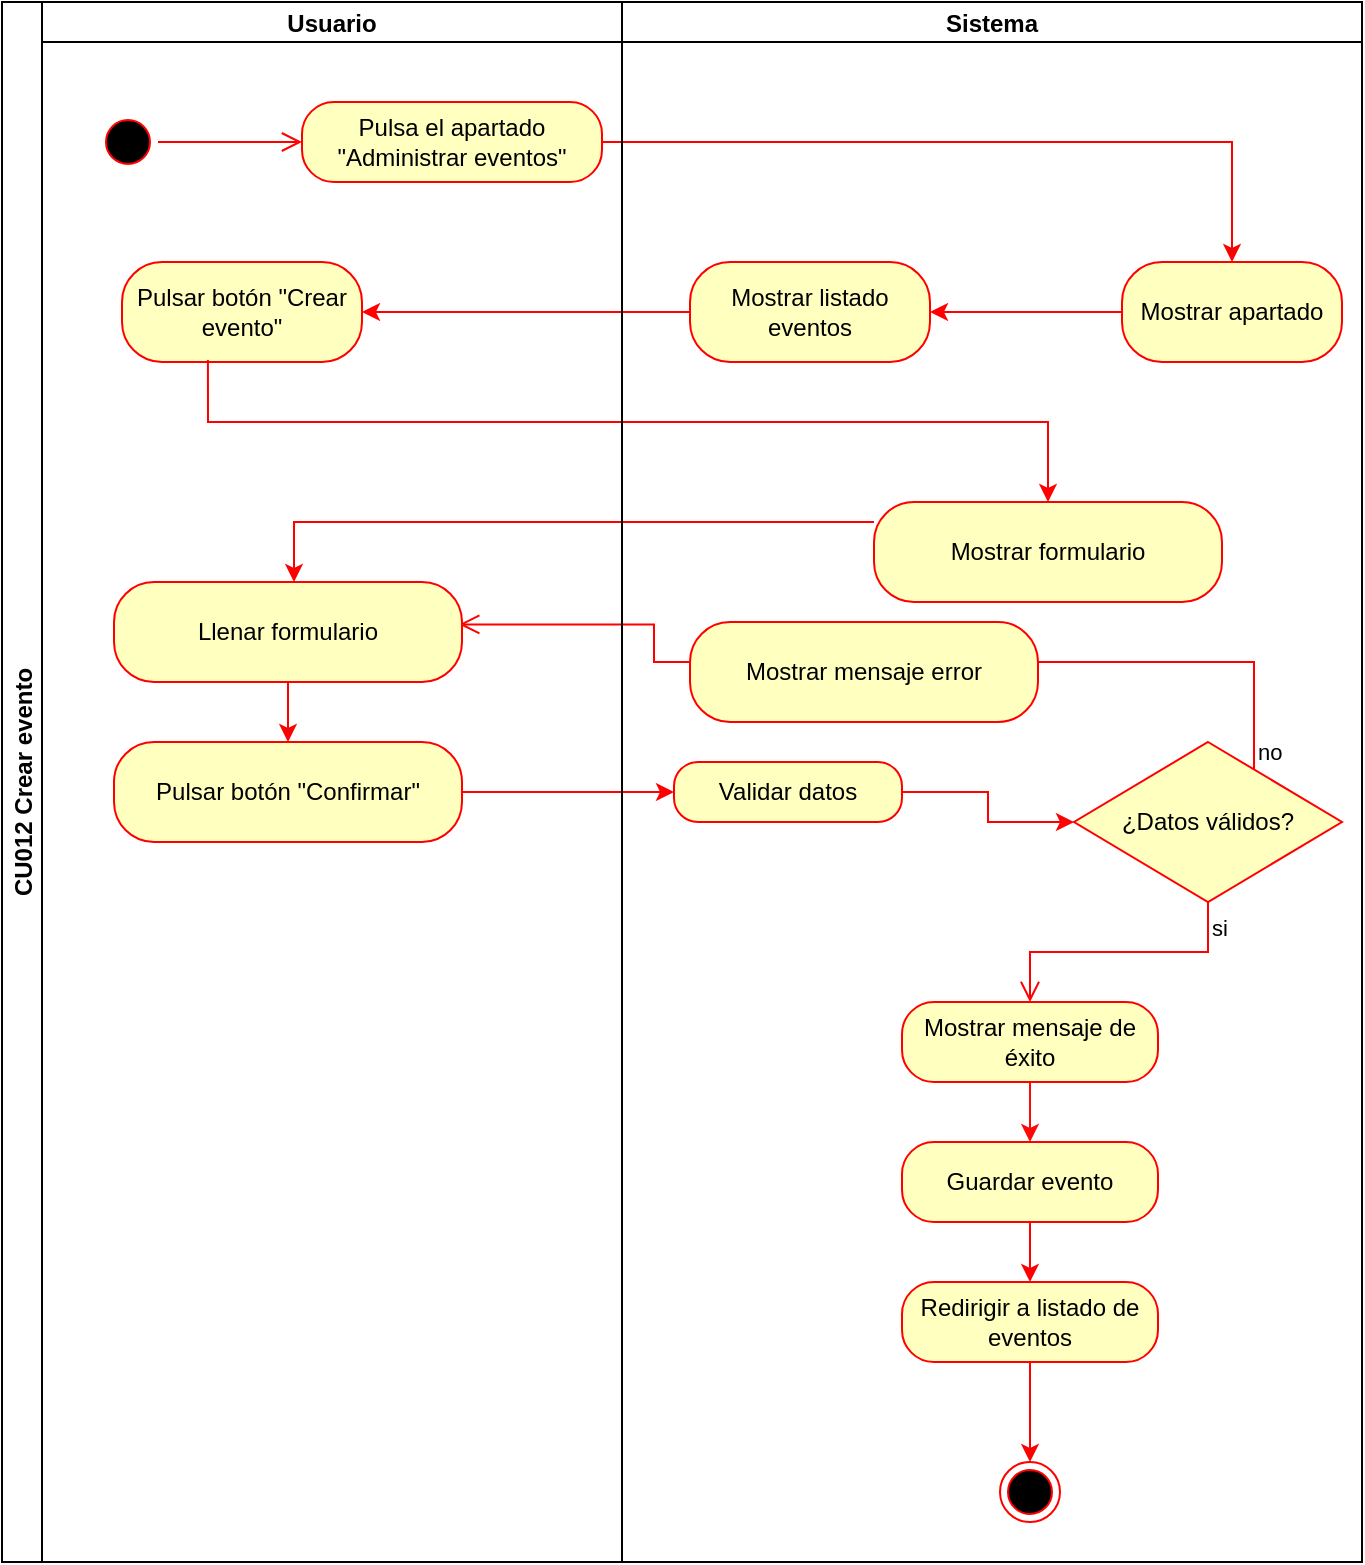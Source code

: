 <mxfile version="27.1.6">
  <diagram name="Página-1" id="cxPWyqA24JBwAGh7WBXs">
    <mxGraphModel grid="1" page="1" gridSize="10" guides="1" tooltips="1" connect="1" arrows="1" fold="1" pageScale="1" pageWidth="827" pageHeight="1169" math="0" shadow="0">
      <root>
        <mxCell id="0" />
        <mxCell id="1" parent="0" />
        <mxCell id="SY-MzMTitLkkKKeFqSy7-1" value="CU012 Crear evento" style="swimlane;childLayout=stackLayout;resizeParent=1;resizeParentMax=0;startSize=20;horizontal=0;horizontalStack=1;" vertex="1" parent="1">
          <mxGeometry x="74" y="100" width="680" height="780" as="geometry">
            <mxRectangle x="200" y="80" width="40" height="50" as="alternateBounds" />
          </mxGeometry>
        </mxCell>
        <mxCell id="SY-MzMTitLkkKKeFqSy7-29" value="no" style="edgeStyle=orthogonalEdgeStyle;html=1;align=left;verticalAlign=bottom;endArrow=open;endSize=8;strokeColor=#ff0000;rounded=0;entryX=0.992;entryY=0.424;entryDx=0;entryDy=0;entryPerimeter=0;" edge="1" parent="SY-MzMTitLkkKKeFqSy7-1" source="SY-MzMTitLkkKKeFqSy7-28" target="SY-MzMTitLkkKKeFqSy7-21">
          <mxGeometry x="-1" relative="1" as="geometry">
            <mxPoint x="296" y="320" as="targetPoint" />
            <mxPoint x="586" y="380" as="sourcePoint" />
            <Array as="points">
              <mxPoint x="626" y="330" />
              <mxPoint x="326" y="330" />
              <mxPoint x="326" y="311" />
            </Array>
          </mxGeometry>
        </mxCell>
        <mxCell id="SY-MzMTitLkkKKeFqSy7-2" value="Usuario" style="swimlane;startSize=20;" vertex="1" parent="SY-MzMTitLkkKKeFqSy7-1">
          <mxGeometry x="20" width="290" height="780" as="geometry" />
        </mxCell>
        <mxCell id="SY-MzMTitLkkKKeFqSy7-3" value="" style="ellipse;html=1;shape=startState;fillColor=#000000;strokeColor=#ff0000;fillStyle=auto;" vertex="1" parent="SY-MzMTitLkkKKeFqSy7-2">
          <mxGeometry x="28" y="55" width="30" height="30" as="geometry" />
        </mxCell>
        <mxCell id="SY-MzMTitLkkKKeFqSy7-4" value="Pulsa el apartado &quot;Administrar eventos&quot;" style="rounded=1;whiteSpace=wrap;html=1;arcSize=40;fontColor=#000000;fillColor=#ffffc0;strokeColor=#ff0000;" vertex="1" parent="SY-MzMTitLkkKKeFqSy7-2">
          <mxGeometry x="130" y="50" width="150" height="40" as="geometry" />
        </mxCell>
        <mxCell id="SY-MzMTitLkkKKeFqSy7-5" value="" style="edgeStyle=orthogonalEdgeStyle;html=1;verticalAlign=bottom;endArrow=open;endSize=8;strokeColor=#ff0000;rounded=0;exitX=1;exitY=0.5;exitDx=0;exitDy=0;" edge="1" parent="SY-MzMTitLkkKKeFqSy7-2" source="SY-MzMTitLkkKKeFqSy7-3">
          <mxGeometry relative="1" as="geometry">
            <mxPoint x="130" y="70" as="targetPoint" />
            <mxPoint x="82" y="75" as="sourcePoint" />
            <Array as="points">
              <mxPoint x="130" y="70" />
            </Array>
          </mxGeometry>
        </mxCell>
        <mxCell id="SY-MzMTitLkkKKeFqSy7-6" value="Pulsar botón &quot;Crear evento&quot;" style="rounded=1;whiteSpace=wrap;html=1;arcSize=40;fontColor=#000000;fillColor=#ffffc0;strokeColor=#ff0000;" vertex="1" parent="SY-MzMTitLkkKKeFqSy7-2">
          <mxGeometry x="40" y="130" width="120" height="50" as="geometry" />
        </mxCell>
        <mxCell id="SY-MzMTitLkkKKeFqSy7-25" style="edgeStyle=orthogonalEdgeStyle;rounded=0;orthogonalLoop=1;jettySize=auto;html=1;entryX=0.5;entryY=0;entryDx=0;entryDy=0;strokeColor=light-dark(#ff0000, #ededed);" edge="1" parent="SY-MzMTitLkkKKeFqSy7-2" source="SY-MzMTitLkkKKeFqSy7-21" target="SY-MzMTitLkkKKeFqSy7-24">
          <mxGeometry relative="1" as="geometry" />
        </mxCell>
        <mxCell id="SY-MzMTitLkkKKeFqSy7-21" value="Llenar formulario" style="rounded=1;whiteSpace=wrap;html=1;arcSize=40;fontColor=#000000;fillColor=#ffffc0;strokeColor=#ff0000;" vertex="1" parent="SY-MzMTitLkkKKeFqSy7-2">
          <mxGeometry x="36" y="290" width="174" height="50" as="geometry" />
        </mxCell>
        <mxCell id="SY-MzMTitLkkKKeFqSy7-24" value="Pulsar botón &quot;Confirmar&quot;" style="rounded=1;whiteSpace=wrap;html=1;arcSize=40;fontColor=#000000;fillColor=#ffffc0;strokeColor=#ff0000;" vertex="1" parent="SY-MzMTitLkkKKeFqSy7-2">
          <mxGeometry x="36" y="370" width="174" height="50" as="geometry" />
        </mxCell>
        <mxCell id="SY-MzMTitLkkKKeFqSy7-7" style="edgeStyle=orthogonalEdgeStyle;rounded=0;orthogonalLoop=1;jettySize=auto;html=1;exitX=0;exitY=0.5;exitDx=0;exitDy=0;entryX=1;entryY=0.5;entryDx=0;entryDy=0;strokeColor=light-dark(#ff0000, #ededed);" edge="1" parent="SY-MzMTitLkkKKeFqSy7-1" source="SY-MzMTitLkkKKeFqSy7-14" target="SY-MzMTitLkkKKeFqSy7-6">
          <mxGeometry relative="1" as="geometry" />
        </mxCell>
        <mxCell id="SY-MzMTitLkkKKeFqSy7-8" style="edgeStyle=orthogonalEdgeStyle;rounded=0;orthogonalLoop=1;jettySize=auto;html=1;exitX=0.358;exitY=0.98;exitDx=0;exitDy=0;strokeColor=light-dark(#ff0000, #ededed);exitPerimeter=0;" edge="1" parent="SY-MzMTitLkkKKeFqSy7-1" source="SY-MzMTitLkkKKeFqSy7-6" target="SY-MzMTitLkkKKeFqSy7-16">
          <mxGeometry relative="1" as="geometry">
            <Array as="points">
              <mxPoint x="103" y="210" />
            </Array>
          </mxGeometry>
        </mxCell>
        <mxCell id="SY-MzMTitLkkKKeFqSy7-17" style="edgeStyle=orthogonalEdgeStyle;rounded=0;orthogonalLoop=1;jettySize=auto;html=1;exitX=1;exitY=0.5;exitDx=0;exitDy=0;entryX=0.5;entryY=0;entryDx=0;entryDy=0;strokeColor=light-dark(#ff0000, #ededed);" edge="1" parent="SY-MzMTitLkkKKeFqSy7-1" source="SY-MzMTitLkkKKeFqSy7-4" target="SY-MzMTitLkkKKeFqSy7-11">
          <mxGeometry relative="1" as="geometry" />
        </mxCell>
        <mxCell id="SY-MzMTitLkkKKeFqSy7-20" style="edgeStyle=orthogonalEdgeStyle;rounded=0;orthogonalLoop=1;jettySize=auto;html=1;strokeColor=light-dark(#ff0000, #ededed);" edge="1" parent="SY-MzMTitLkkKKeFqSy7-1" source="SY-MzMTitLkkKKeFqSy7-16" target="SY-MzMTitLkkKKeFqSy7-21">
          <mxGeometry relative="1" as="geometry">
            <mxPoint x="106" y="290" as="targetPoint" />
            <Array as="points">
              <mxPoint x="146" y="260" />
            </Array>
          </mxGeometry>
        </mxCell>
        <mxCell id="SY-MzMTitLkkKKeFqSy7-26" style="edgeStyle=orthogonalEdgeStyle;rounded=0;orthogonalLoop=1;jettySize=auto;html=1;exitX=1;exitY=0.5;exitDx=0;exitDy=0;strokeColor=light-dark(#ff0000, #ededed);" edge="1" parent="SY-MzMTitLkkKKeFqSy7-1" source="SY-MzMTitLkkKKeFqSy7-24">
          <mxGeometry relative="1" as="geometry">
            <mxPoint x="336" y="395" as="targetPoint" />
          </mxGeometry>
        </mxCell>
        <mxCell id="SY-MzMTitLkkKKeFqSy7-9" value="Sistema" style="swimlane;startSize=20;" vertex="1" parent="SY-MzMTitLkkKKeFqSy7-1">
          <mxGeometry x="310" width="370" height="780" as="geometry">
            <mxRectangle x="310" width="40" height="720" as="alternateBounds" />
          </mxGeometry>
        </mxCell>
        <mxCell id="SY-MzMTitLkkKKeFqSy7-10" style="edgeStyle=orthogonalEdgeStyle;rounded=0;orthogonalLoop=1;jettySize=auto;html=1;exitX=0;exitY=0.5;exitDx=0;exitDy=0;entryX=1;entryY=0.5;entryDx=0;entryDy=0;strokeColor=light-dark(#ff0000, #ededed);" edge="1" parent="SY-MzMTitLkkKKeFqSy7-9" source="SY-MzMTitLkkKKeFqSy7-11" target="SY-MzMTitLkkKKeFqSy7-14">
          <mxGeometry relative="1" as="geometry" />
        </mxCell>
        <mxCell id="SY-MzMTitLkkKKeFqSy7-11" value="Mostrar apartado" style="rounded=1;whiteSpace=wrap;html=1;arcSize=40;fontColor=#000000;fillColor=#ffffc0;strokeColor=#ff0000;" vertex="1" parent="SY-MzMTitLkkKKeFqSy7-9">
          <mxGeometry x="250" y="130" width="110" height="50" as="geometry" />
        </mxCell>
        <mxCell id="SY-MzMTitLkkKKeFqSy7-12" value="" style="ellipse;html=1;shape=endState;fillColor=#000000;strokeColor=#ff0000;" vertex="1" parent="SY-MzMTitLkkKKeFqSy7-9">
          <mxGeometry x="189" y="730" width="30" height="30" as="geometry" />
        </mxCell>
        <mxCell id="SY-MzMTitLkkKKeFqSy7-13" style="edgeStyle=orthogonalEdgeStyle;rounded=0;orthogonalLoop=1;jettySize=auto;html=1;exitX=0.5;exitY=1;exitDx=0;exitDy=0;" edge="1" parent="SY-MzMTitLkkKKeFqSy7-9">
          <mxGeometry relative="1" as="geometry">
            <mxPoint x="86" y="360" as="sourcePoint" />
            <mxPoint x="86" y="360" as="targetPoint" />
          </mxGeometry>
        </mxCell>
        <mxCell id="SY-MzMTitLkkKKeFqSy7-14" value="Mostrar listado eventos" style="rounded=1;whiteSpace=wrap;html=1;arcSize=40;fontColor=#000000;fillColor=#ffffc0;strokeColor=#ff0000;" vertex="1" parent="SY-MzMTitLkkKKeFqSy7-9">
          <mxGeometry x="34" y="130" width="120" height="50" as="geometry" />
        </mxCell>
        <mxCell id="SY-MzMTitLkkKKeFqSy7-16" value="Mostrar formulario" style="rounded=1;whiteSpace=wrap;html=1;arcSize=40;fontColor=#000000;fillColor=#ffffc0;strokeColor=#ff0000;" vertex="1" parent="SY-MzMTitLkkKKeFqSy7-9">
          <mxGeometry x="126" y="250" width="174" height="50" as="geometry" />
        </mxCell>
        <mxCell id="SY-MzMTitLkkKKeFqSy7-28" value="¿Datos válidos?" style="rhombus;whiteSpace=wrap;html=1;fontColor=#000000;fillColor=#ffffc0;strokeColor=#ff0000;" vertex="1" parent="SY-MzMTitLkkKKeFqSy7-9">
          <mxGeometry x="226" y="370" width="134" height="80" as="geometry" />
        </mxCell>
        <mxCell id="SY-MzMTitLkkKKeFqSy7-30" value="si" style="edgeStyle=orthogonalEdgeStyle;html=1;align=left;verticalAlign=top;endArrow=open;endSize=8;strokeColor=#ff0000;rounded=0;" edge="1" parent="SY-MzMTitLkkKKeFqSy7-9" source="SY-MzMTitLkkKKeFqSy7-28" target="SY-MzMTitLkkKKeFqSy7-46">
          <mxGeometry x="-1" relative="1" as="geometry">
            <mxPoint x="276" y="520" as="targetPoint" />
          </mxGeometry>
        </mxCell>
        <mxCell id="SY-MzMTitLkkKKeFqSy7-33" style="edgeStyle=orthogonalEdgeStyle;rounded=0;orthogonalLoop=1;jettySize=auto;html=1;strokeColor=light-dark(#ff0000, #ededed);" edge="1" parent="SY-MzMTitLkkKKeFqSy7-9" source="SY-MzMTitLkkKKeFqSy7-32" target="SY-MzMTitLkkKKeFqSy7-28">
          <mxGeometry relative="1" as="geometry" />
        </mxCell>
        <mxCell id="SY-MzMTitLkkKKeFqSy7-32" value="Validar datos" style="rounded=1;whiteSpace=wrap;html=1;arcSize=40;fontColor=#000000;fillColor=#ffffc0;strokeColor=#ff0000;" vertex="1" parent="SY-MzMTitLkkKKeFqSy7-9">
          <mxGeometry x="26" y="380" width="114" height="30" as="geometry" />
        </mxCell>
        <mxCell id="SY-MzMTitLkkKKeFqSy7-31" value="Mostrar mensaje error" style="rounded=1;whiteSpace=wrap;html=1;arcSize=40;fontColor=#000000;fillColor=#ffffc0;strokeColor=#ff0000;" vertex="1" parent="SY-MzMTitLkkKKeFqSy7-9">
          <mxGeometry x="34" y="310" width="174" height="50" as="geometry" />
        </mxCell>
        <mxCell id="SY-MzMTitLkkKKeFqSy7-51" style="edgeStyle=orthogonalEdgeStyle;rounded=0;orthogonalLoop=1;jettySize=auto;html=1;exitX=0.5;exitY=1;exitDx=0;exitDy=0;entryX=0.5;entryY=0;entryDx=0;entryDy=0;strokeColor=#FF0808;" edge="1" parent="SY-MzMTitLkkKKeFqSy7-9" source="SY-MzMTitLkkKKeFqSy7-46" target="SY-MzMTitLkkKKeFqSy7-49">
          <mxGeometry relative="1" as="geometry" />
        </mxCell>
        <mxCell id="SY-MzMTitLkkKKeFqSy7-46" value="Mostrar mensaje de éxito" style="rounded=1;whiteSpace=wrap;html=1;arcSize=40;fontColor=#000000;fillColor=#ffffc0;strokeColor=#ff0000;" vertex="1" parent="SY-MzMTitLkkKKeFqSy7-9">
          <mxGeometry x="140" y="500" width="128" height="40" as="geometry" />
        </mxCell>
        <mxCell id="SY-MzMTitLkkKKeFqSy7-52" style="edgeStyle=orthogonalEdgeStyle;rounded=0;orthogonalLoop=1;jettySize=auto;html=1;exitX=0.5;exitY=1;exitDx=0;exitDy=0;entryX=0.5;entryY=0;entryDx=0;entryDy=0;strokeColor=light-dark(#ff0000, #ededed);" edge="1" parent="SY-MzMTitLkkKKeFqSy7-9" source="SY-MzMTitLkkKKeFqSy7-49" target="SY-MzMTitLkkKKeFqSy7-50">
          <mxGeometry relative="1" as="geometry" />
        </mxCell>
        <mxCell id="SY-MzMTitLkkKKeFqSy7-49" value="Guardar evento" style="rounded=1;whiteSpace=wrap;html=1;arcSize=40;fontColor=#000000;fillColor=#ffffc0;strokeColor=#ff0000;" vertex="1" parent="SY-MzMTitLkkKKeFqSy7-9">
          <mxGeometry x="140" y="570" width="128" height="40" as="geometry" />
        </mxCell>
        <mxCell id="SY-MzMTitLkkKKeFqSy7-53" style="edgeStyle=orthogonalEdgeStyle;rounded=0;orthogonalLoop=1;jettySize=auto;html=1;exitX=0.5;exitY=1;exitDx=0;exitDy=0;strokeColor=light-dark(#ff0000, #ededed);" edge="1" parent="SY-MzMTitLkkKKeFqSy7-9" source="SY-MzMTitLkkKKeFqSy7-50" target="SY-MzMTitLkkKKeFqSy7-12">
          <mxGeometry relative="1" as="geometry" />
        </mxCell>
        <mxCell id="SY-MzMTitLkkKKeFqSy7-50" value="Redirigir a listado de eventos" style="rounded=1;whiteSpace=wrap;html=1;arcSize=40;fontColor=#000000;fillColor=#ffffc0;strokeColor=#ff0000;" vertex="1" parent="SY-MzMTitLkkKKeFqSy7-9">
          <mxGeometry x="140" y="640" width="128" height="40" as="geometry" />
        </mxCell>
      </root>
    </mxGraphModel>
  </diagram>
</mxfile>
